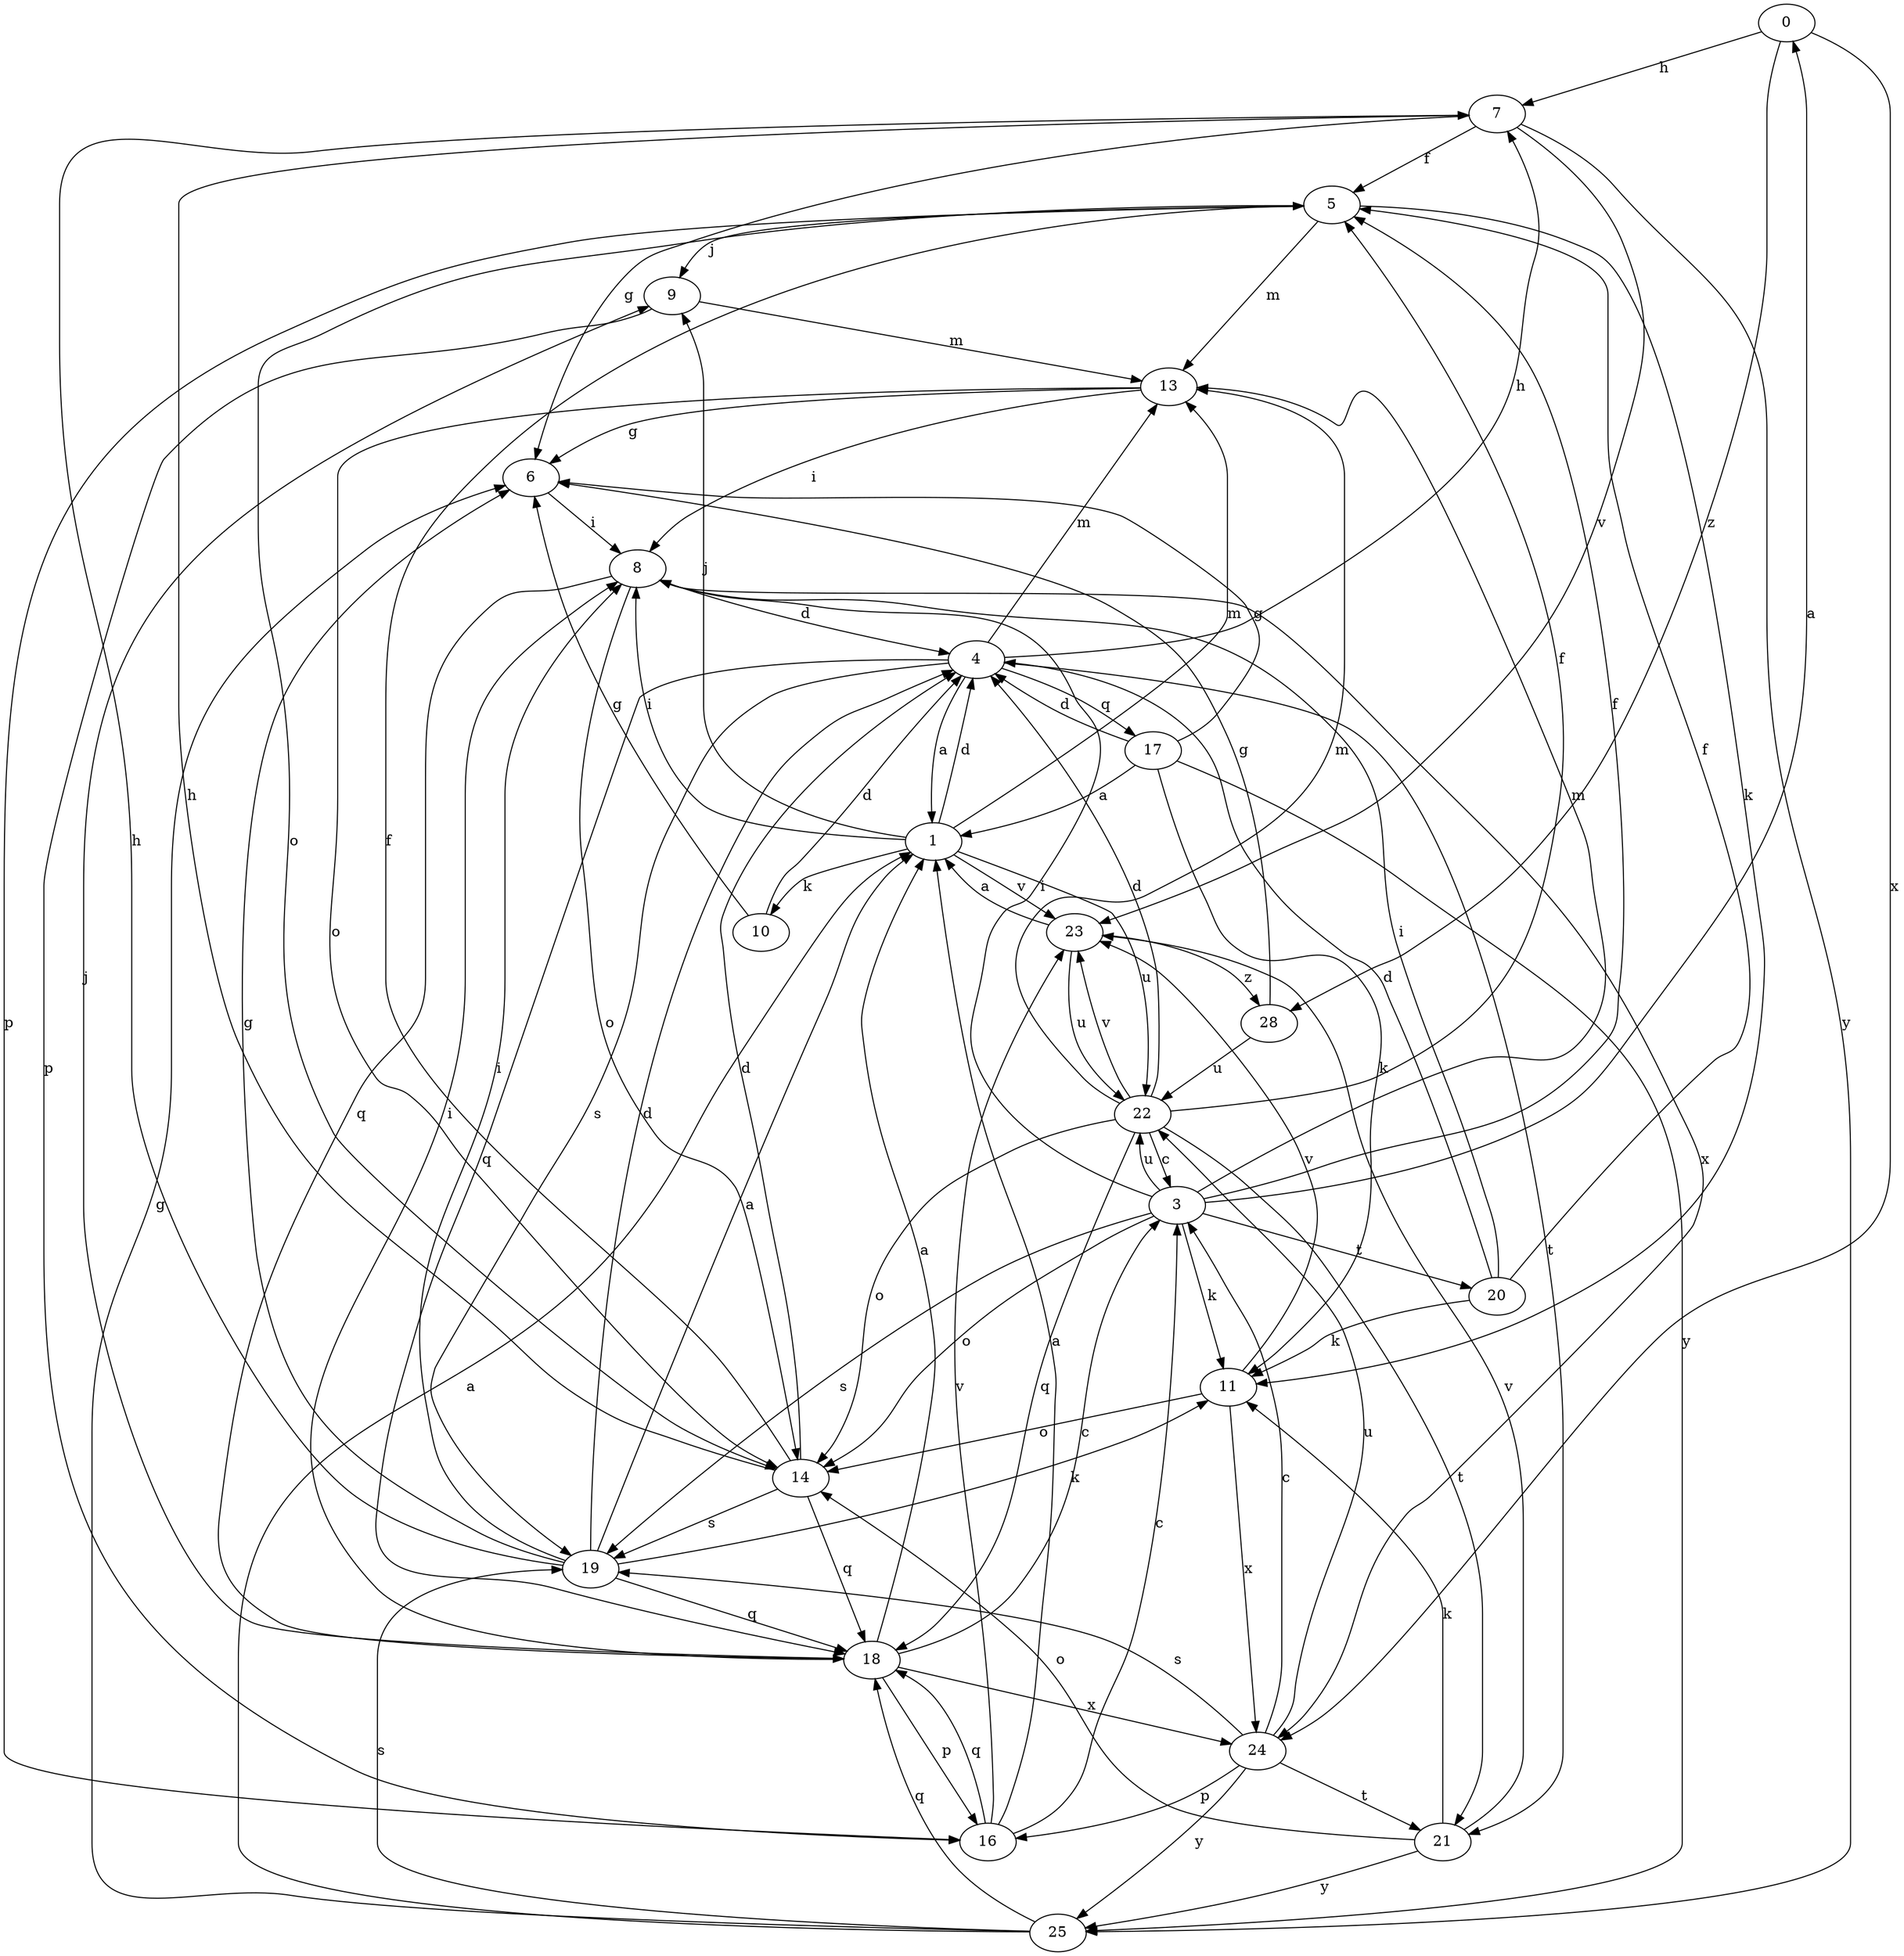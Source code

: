 strict digraph  {
0;
1;
3;
4;
5;
6;
7;
8;
9;
10;
11;
13;
14;
16;
17;
18;
19;
20;
21;
22;
23;
24;
25;
28;
0 -> 7  [label=h];
0 -> 24  [label=x];
0 -> 28  [label=z];
1 -> 4  [label=d];
1 -> 8  [label=i];
1 -> 9  [label=j];
1 -> 10  [label=k];
1 -> 13  [label=m];
1 -> 22  [label=u];
1 -> 23  [label=v];
3 -> 0  [label=a];
3 -> 5  [label=f];
3 -> 8  [label=i];
3 -> 11  [label=k];
3 -> 13  [label=m];
3 -> 14  [label=o];
3 -> 19  [label=s];
3 -> 20  [label=t];
3 -> 22  [label=u];
4 -> 1  [label=a];
4 -> 7  [label=h];
4 -> 13  [label=m];
4 -> 17  [label=q];
4 -> 18  [label=q];
4 -> 19  [label=s];
4 -> 21  [label=t];
5 -> 9  [label=j];
5 -> 11  [label=k];
5 -> 13  [label=m];
5 -> 14  [label=o];
5 -> 16  [label=p];
6 -> 8  [label=i];
7 -> 5  [label=f];
7 -> 6  [label=g];
7 -> 23  [label=v];
7 -> 25  [label=y];
8 -> 4  [label=d];
8 -> 14  [label=o];
8 -> 18  [label=q];
8 -> 24  [label=x];
9 -> 13  [label=m];
9 -> 16  [label=p];
10 -> 4  [label=d];
10 -> 6  [label=g];
11 -> 14  [label=o];
11 -> 23  [label=v];
11 -> 24  [label=x];
13 -> 6  [label=g];
13 -> 8  [label=i];
13 -> 14  [label=o];
14 -> 4  [label=d];
14 -> 5  [label=f];
14 -> 7  [label=h];
14 -> 18  [label=q];
14 -> 19  [label=s];
16 -> 1  [label=a];
16 -> 3  [label=c];
16 -> 18  [label=q];
16 -> 23  [label=v];
17 -> 1  [label=a];
17 -> 4  [label=d];
17 -> 6  [label=g];
17 -> 11  [label=k];
17 -> 25  [label=y];
18 -> 1  [label=a];
18 -> 3  [label=c];
18 -> 8  [label=i];
18 -> 9  [label=j];
18 -> 16  [label=p];
18 -> 24  [label=x];
19 -> 1  [label=a];
19 -> 4  [label=d];
19 -> 6  [label=g];
19 -> 7  [label=h];
19 -> 8  [label=i];
19 -> 11  [label=k];
19 -> 18  [label=q];
20 -> 4  [label=d];
20 -> 5  [label=f];
20 -> 8  [label=i];
20 -> 11  [label=k];
21 -> 11  [label=k];
21 -> 14  [label=o];
21 -> 23  [label=v];
21 -> 25  [label=y];
22 -> 3  [label=c];
22 -> 4  [label=d];
22 -> 5  [label=f];
22 -> 13  [label=m];
22 -> 14  [label=o];
22 -> 18  [label=q];
22 -> 21  [label=t];
22 -> 23  [label=v];
23 -> 1  [label=a];
23 -> 22  [label=u];
23 -> 28  [label=z];
24 -> 3  [label=c];
24 -> 16  [label=p];
24 -> 19  [label=s];
24 -> 21  [label=t];
24 -> 22  [label=u];
24 -> 25  [label=y];
25 -> 1  [label=a];
25 -> 6  [label=g];
25 -> 18  [label=q];
25 -> 19  [label=s];
28 -> 6  [label=g];
28 -> 22  [label=u];
}
